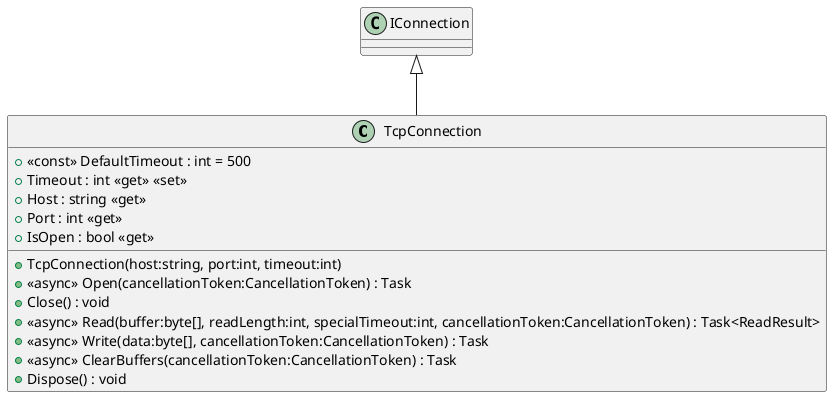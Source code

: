 @startuml
class TcpConnection {
    + <<const>> DefaultTimeout : int = 500
    + Timeout : int <<get>> <<set>>
    + Host : string <<get>>
    + Port : int <<get>>
    + IsOpen : bool <<get>>
    + TcpConnection(host:string, port:int, timeout:int)
    + <<async>> Open(cancellationToken:CancellationToken) : Task
    + Close() : void
    + <<async>> Read(buffer:byte[], readLength:int, specialTimeout:int, cancellationToken:CancellationToken) : Task<ReadResult>
    + <<async>> Write(data:byte[], cancellationToken:CancellationToken) : Task
    + <<async>> ClearBuffers(cancellationToken:CancellationToken) : Task
    + Dispose() : void
}
IConnection <|-- TcpConnection
@enduml
